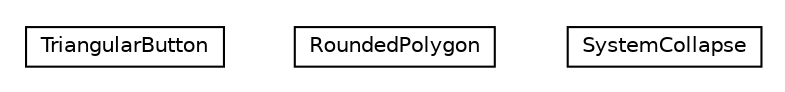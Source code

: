 #!/usr/local/bin/dot
#
# Class diagram 
# Generated by UMLGraph version R5_6-24-gf6e263 (http://www.umlgraph.org/)
#

digraph G {
	edge [fontname="Helvetica",fontsize=10,labelfontname="Helvetica",labelfontsize=10];
	node [fontname="Helvetica",fontsize=10,shape=plaintext];
	nodesep=0.25;
	ranksep=0.5;
	// org.universAAL.ui.gui.swing.bluesteelLAF.support.collapsable.TriangularButton
	c1192298 [label=<<table title="org.universAAL.ui.gui.swing.bluesteelLAF.support.collapsable.TriangularButton" border="0" cellborder="1" cellspacing="0" cellpadding="2" port="p" href="./TriangularButton.html">
		<tr><td><table border="0" cellspacing="0" cellpadding="1">
<tr><td align="center" balign="center"> TriangularButton </td></tr>
		</table></td></tr>
		</table>>, URL="./TriangularButton.html", fontname="Helvetica", fontcolor="black", fontsize=10.0];
	// org.universAAL.ui.gui.swing.bluesteelLAF.support.collapsable.RoundedPolygon
	c1192299 [label=<<table title="org.universAAL.ui.gui.swing.bluesteelLAF.support.collapsable.RoundedPolygon" border="0" cellborder="1" cellspacing="0" cellpadding="2" port="p" href="./RoundedPolygon.html">
		<tr><td><table border="0" cellspacing="0" cellpadding="1">
<tr><td align="center" balign="center"> RoundedPolygon </td></tr>
		</table></td></tr>
		</table>>, URL="./RoundedPolygon.html", fontname="Helvetica", fontcolor="black", fontsize=10.0];
	// org.universAAL.ui.gui.swing.bluesteelLAF.support.collapsable.SystemCollapse
	c1192300 [label=<<table title="org.universAAL.ui.gui.swing.bluesteelLAF.support.collapsable.SystemCollapse" border="0" cellborder="1" cellspacing="0" cellpadding="2" port="p" href="./SystemCollapse.html">
		<tr><td><table border="0" cellspacing="0" cellpadding="1">
<tr><td align="center" balign="center"> SystemCollapse </td></tr>
		</table></td></tr>
		</table>>, URL="./SystemCollapse.html", fontname="Helvetica", fontcolor="black", fontsize=10.0];
}

